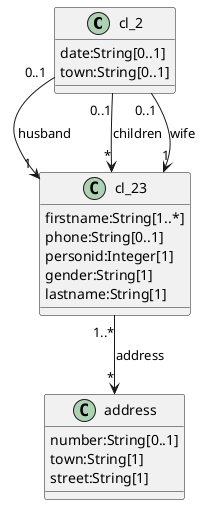 @startuml


class cl_2{
date:String[0..1]
town:String[0..1]

}


class address{
number:String[0..1]
town:String[1]
street:String[1]

}


class cl_23{
firstname:String[1..*]
phone:String[0..1]
personid:Integer[1]
gender:String[1]
lastname:String[1]

}

cl_2 "0..1" --> "1" cl_23:"husband"
cl_2 "0..1" --> "*" cl_23:"children"
cl_2 "0..1" --> "1" cl_23:"wife"
cl_23 "1..*" --> "*" address:"address"
@enduml
